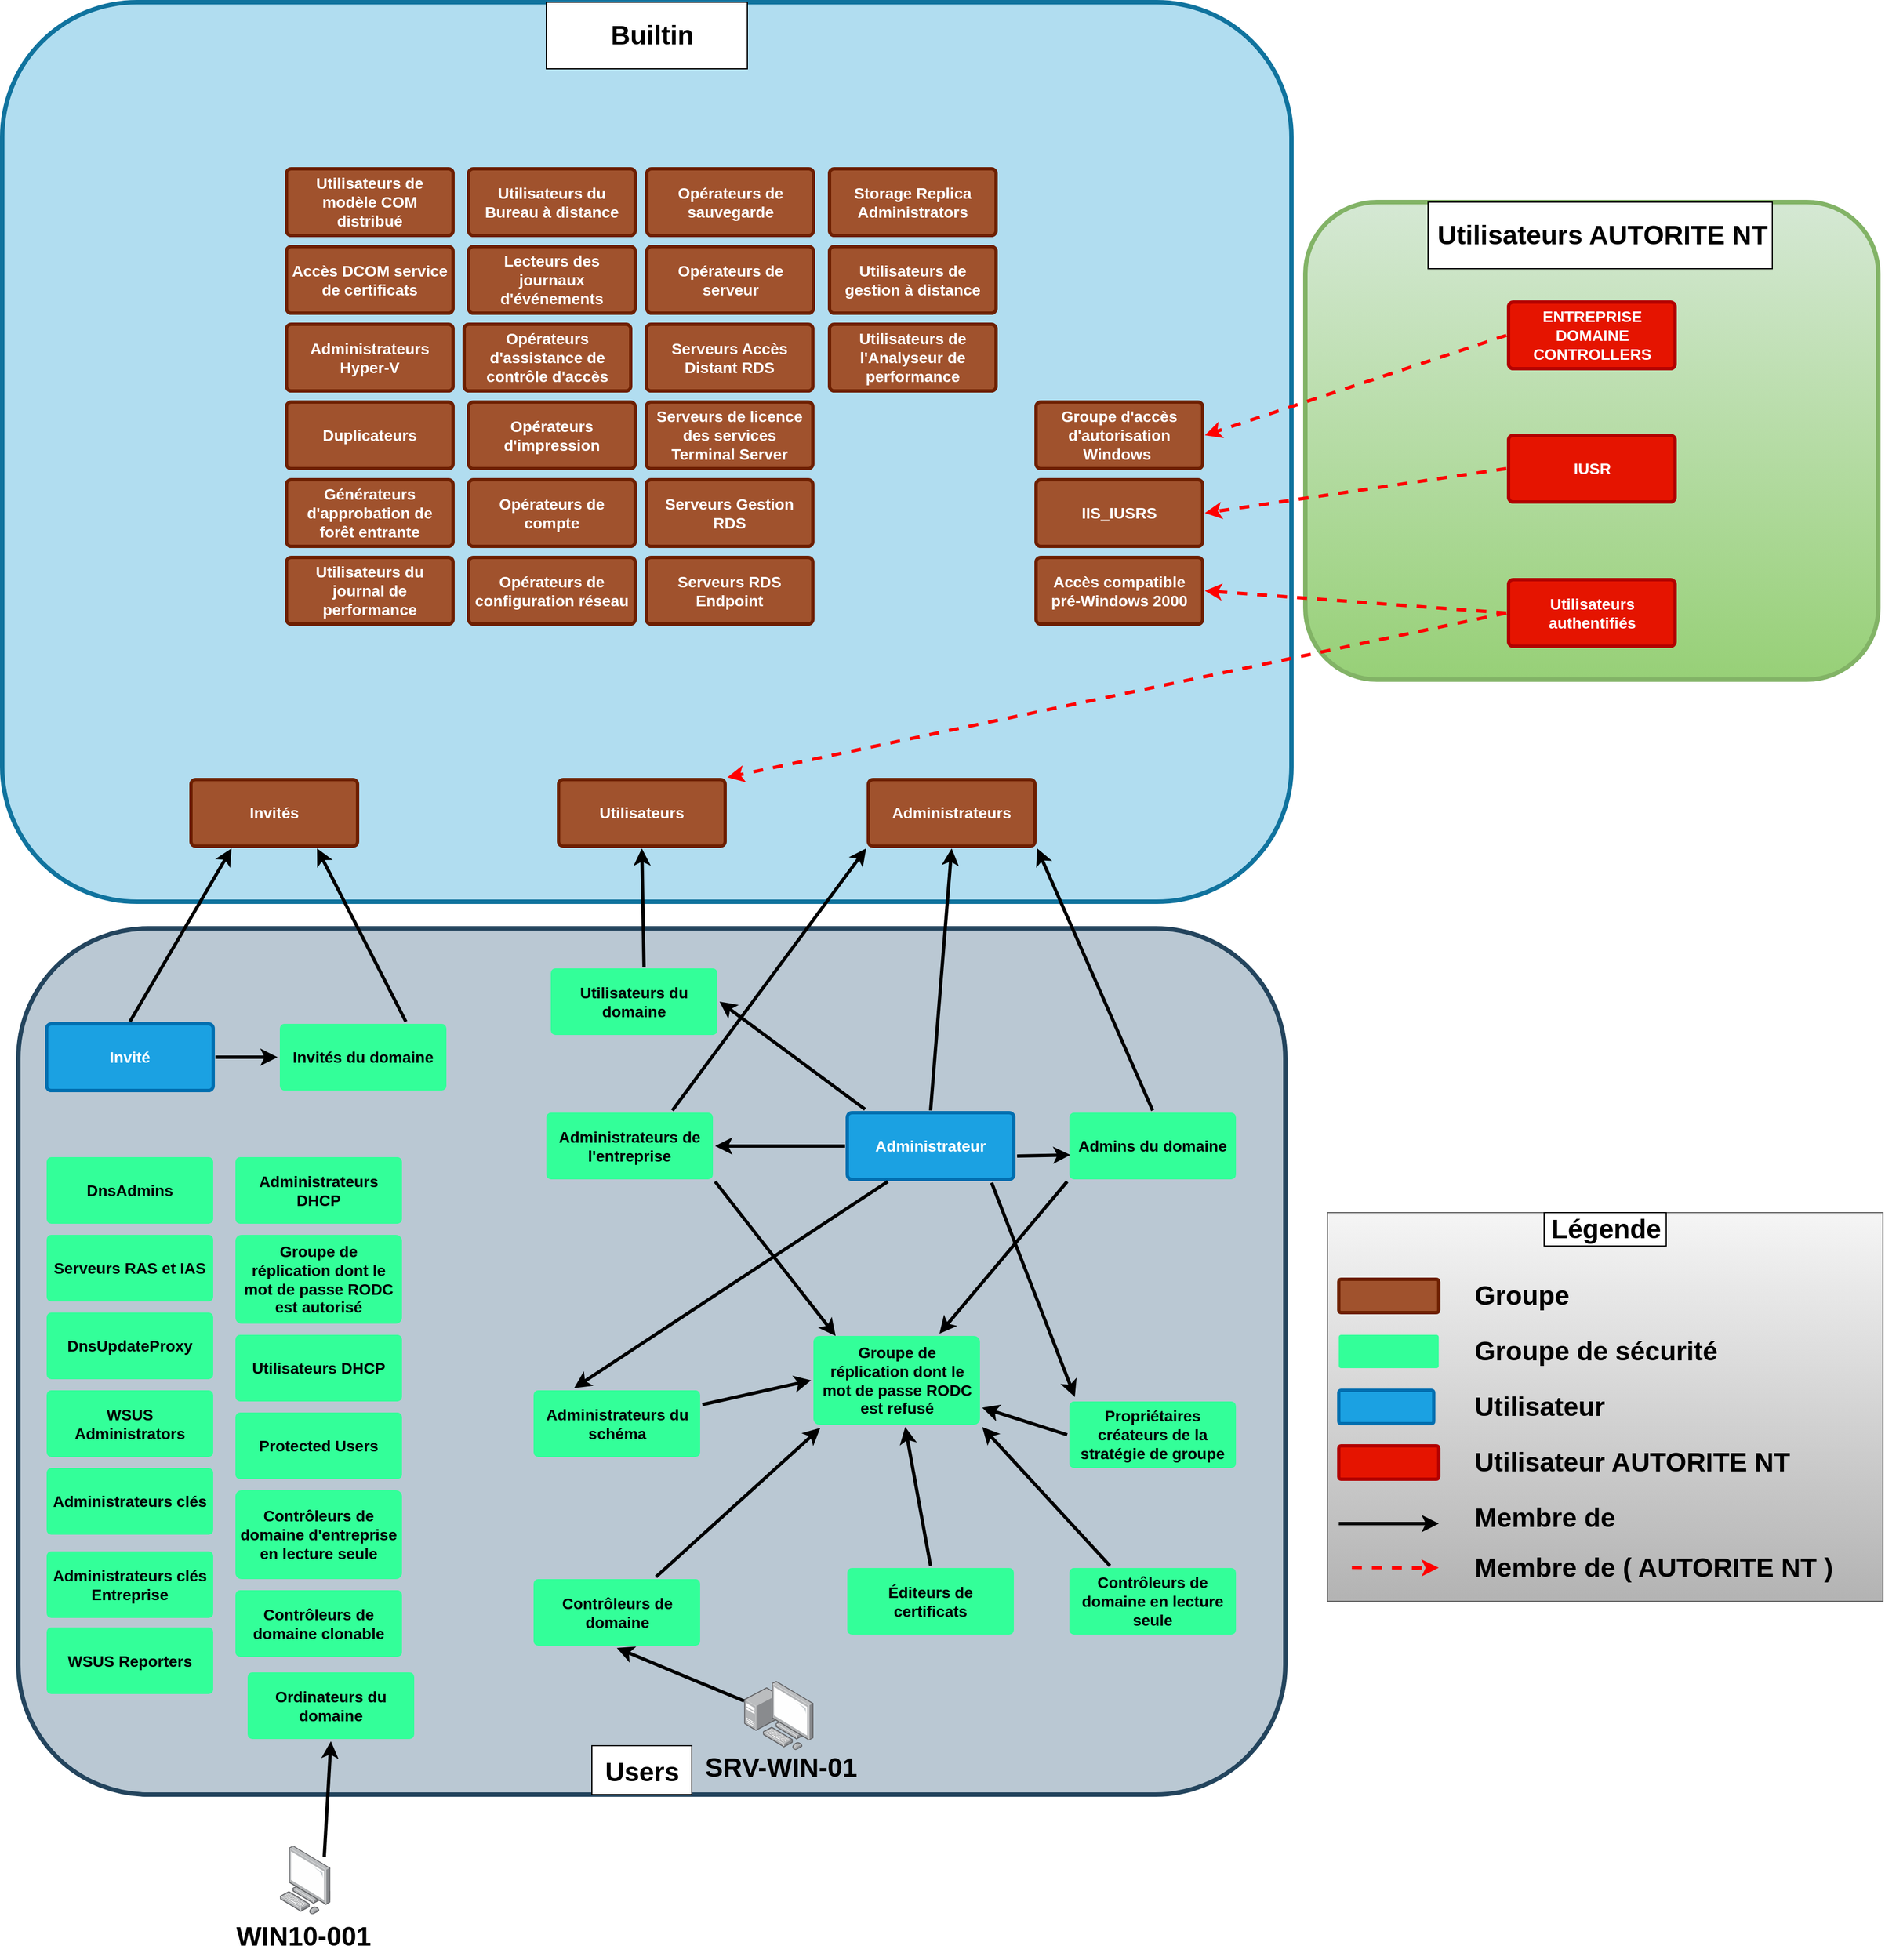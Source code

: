 <mxfile version="22.1.5" type="github">
  <diagram id="6a731a19-8d31-9384-78a2-239565b7b9f0" name="Page-1">
    <mxGraphModel dx="2252" dy="1154" grid="1" gridSize="10" guides="1" tooltips="1" connect="1" arrows="1" fold="1" page="1" pageScale="1" pageWidth="1169" pageHeight="827" background="none" math="0" shadow="0">
      <root>
        <mxCell id="0" />
        <mxCell id="1" parent="0" />
        <mxCell id="3r1CRgV7TEUkl7Pi6vpK-1880" value="" style="rounded=1;whiteSpace=wrap;html=1;fillColor=#d5e8d4;strokeColor=#82b366;strokeWidth=4;gradientColor=#97d077;" parent="1" vertex="1">
          <mxGeometry x="1182.5" y="220" width="516" height="430" as="geometry" />
        </mxCell>
        <mxCell id="3r1CRgV7TEUkl7Pi6vpK-1844" value="" style="rounded=1;whiteSpace=wrap;html=1;fillColor=#b1ddf0;strokeColor=#10739e;strokeWidth=4;" parent="1" vertex="1">
          <mxGeometry x="9" y="40" width="1161" height="810" as="geometry" />
        </mxCell>
        <mxCell id="3r1CRgV7TEUkl7Pi6vpK-1843" value="" style="rounded=1;whiteSpace=wrap;html=1;fillColor=#bac8d3;strokeColor=#23445d;shadow=0;glass=0;strokeWidth=4;" parent="1" vertex="1">
          <mxGeometry x="23.5" y="874" width="1141" height="780" as="geometry" />
        </mxCell>
        <mxCell id="1755" value="Administrateur" style="rounded=1;whiteSpace=wrap;html=1;shadow=0;labelBackgroundColor=none;strokeColor=#006EAF;strokeWidth=3;fillColor=#1ba1e2;fontFamily=Helvetica;fontSize=14;fontColor=#ffffff;align=center;spacing=5;fontStyle=1;arcSize=7;perimeterSpacing=2;" parent="1" vertex="1">
          <mxGeometry x="770" y="1040" width="150" height="60" as="geometry" />
        </mxCell>
        <mxCell id="3r1CRgV7TEUkl7Pi6vpK-1779" value="Invité" style="rounded=1;whiteSpace=wrap;html=1;shadow=0;labelBackgroundColor=none;strokeColor=#006EAF;strokeWidth=3;fillColor=#1ba1e2;fontFamily=Helvetica;fontSize=14;fontColor=#ffffff;align=center;spacing=5;fontStyle=1;arcSize=7;perimeterSpacing=2;" parent="1" vertex="1">
          <mxGeometry x="49" y="960" width="150" height="60" as="geometry" />
        </mxCell>
        <mxCell id="3r1CRgV7TEUkl7Pi6vpK-1780" value="Administrateurs DHCP" style="rounded=1;whiteSpace=wrap;html=1;shadow=0;labelBackgroundColor=none;strokeColor=none;strokeWidth=3;fillColor=#33FF99;fontFamily=Helvetica;fontSize=14;fontColor=#000000;align=center;spacing=5;fontStyle=1;arcSize=7;perimeterSpacing=2;" parent="1" vertex="1">
          <mxGeometry x="219" y="1080" width="150" height="60" as="geometry" />
        </mxCell>
        <mxCell id="3r1CRgV7TEUkl7Pi6vpK-1781" value="DnsAdmins" style="rounded=1;whiteSpace=wrap;html=1;shadow=0;labelBackgroundColor=none;strokeColor=none;strokeWidth=3;fillColor=#33FF99;fontFamily=Helvetica;fontSize=14;fontColor=#000000;align=center;spacing=5;fontStyle=1;arcSize=7;perimeterSpacing=2;" parent="1" vertex="1">
          <mxGeometry x="49" y="1080" width="150" height="60" as="geometry" />
        </mxCell>
        <mxCell id="3r1CRgV7TEUkl7Pi6vpK-1782" value="Éditeurs de certificats" style="rounded=1;whiteSpace=wrap;html=1;shadow=0;labelBackgroundColor=none;strokeColor=none;strokeWidth=3;fillColor=#33FF99;fontFamily=Helvetica;fontSize=14;fontColor=#000000;align=center;spacing=5;fontStyle=1;arcSize=7;perimeterSpacing=2;" parent="1" vertex="1">
          <mxGeometry x="770" y="1450" width="150" height="60" as="geometry" />
        </mxCell>
        <mxCell id="3r1CRgV7TEUkl7Pi6vpK-1783" value="Groupe de réplication dont le mot de passe RODC est autorisé" style="rounded=1;whiteSpace=wrap;html=1;shadow=0;labelBackgroundColor=none;strokeColor=none;strokeWidth=3;fillColor=#33FF99;fontFamily=Helvetica;fontSize=14;fontColor=#000000;align=center;spacing=5;fontStyle=1;arcSize=7;perimeterSpacing=2;verticalAlign=middle;" parent="1" vertex="1">
          <mxGeometry x="219" y="1150" width="150" height="80" as="geometry" />
        </mxCell>
        <mxCell id="3r1CRgV7TEUkl7Pi6vpK-1786" value="Utilisateurs DHCP" style="rounded=1;whiteSpace=wrap;html=1;shadow=0;labelBackgroundColor=none;strokeColor=none;strokeWidth=3;fillColor=#33FF99;fontFamily=Helvetica;fontSize=14;fontColor=#000000;align=center;spacing=5;fontStyle=1;arcSize=7;perimeterSpacing=2;" parent="1" vertex="1">
          <mxGeometry x="219" y="1240" width="150" height="60" as="geometry" />
        </mxCell>
        <mxCell id="3r1CRgV7TEUkl7Pi6vpK-1790" value="Admins du domaine" style="rounded=1;whiteSpace=wrap;html=1;shadow=0;labelBackgroundColor=none;strokeColor=none;strokeWidth=3;fillColor=#33FF99;fontFamily=Helvetica;fontSize=14;fontColor=#000000;align=center;spacing=5;fontStyle=1;arcSize=7;perimeterSpacing=2;" parent="1" vertex="1">
          <mxGeometry x="970" y="1040" width="150" height="60" as="geometry" />
        </mxCell>
        <mxCell id="3r1CRgV7TEUkl7Pi6vpK-1799" value="Protected Users" style="rounded=1;whiteSpace=wrap;html=1;shadow=0;labelBackgroundColor=none;strokeColor=none;strokeWidth=3;fillColor=#33FF99;fontFamily=Helvetica;fontSize=14;fontColor=#000000;align=center;spacing=5;fontStyle=1;arcSize=7;perimeterSpacing=2;" parent="1" vertex="1">
          <mxGeometry x="219" y="1310" width="150" height="60" as="geometry" />
        </mxCell>
        <mxCell id="3r1CRgV7TEUkl7Pi6vpK-1800" value="Utilisateurs du domaine" style="rounded=1;whiteSpace=wrap;html=1;shadow=0;labelBackgroundColor=none;strokeColor=none;strokeWidth=3;fillColor=#33FF99;fontFamily=Helvetica;fontSize=14;fontColor=#000000;align=center;spacing=5;fontStyle=1;arcSize=7;perimeterSpacing=2;" parent="1" vertex="1">
          <mxGeometry x="503" y="910" width="150" height="60" as="geometry" />
        </mxCell>
        <mxCell id="3r1CRgV7TEUkl7Pi6vpK-1802" value="Administrateurs de l&#39;entreprise" style="rounded=1;whiteSpace=wrap;html=1;shadow=0;labelBackgroundColor=none;strokeColor=none;strokeWidth=3;fillColor=#33FF99;fontFamily=Helvetica;fontSize=14;fontColor=#000000;align=center;spacing=5;fontStyle=1;arcSize=7;perimeterSpacing=2;" parent="1" vertex="1">
          <mxGeometry x="499" y="1040" width="150" height="60" as="geometry" />
        </mxCell>
        <mxCell id="3r1CRgV7TEUkl7Pi6vpK-1803" value="Administrateurs du schéma" style="rounded=1;whiteSpace=wrap;html=1;shadow=0;labelBackgroundColor=none;strokeColor=none;strokeWidth=3;fillColor=#33FF99;fontFamily=Helvetica;fontSize=14;fontColor=#000000;align=center;spacing=5;fontStyle=1;arcSize=7;perimeterSpacing=2;" parent="1" vertex="1">
          <mxGeometry x="487.5" y="1290" width="150" height="60" as="geometry" />
        </mxCell>
        <mxCell id="3r1CRgV7TEUkl7Pi6vpK-1804" value="Contrôleurs de domaine d&#39;entreprise en lecture seule" style="rounded=1;whiteSpace=wrap;html=1;shadow=0;labelBackgroundColor=none;strokeColor=none;strokeWidth=3;fillColor=#33FF99;fontFamily=Helvetica;fontSize=14;fontColor=#000000;align=center;spacing=5;fontStyle=1;arcSize=7;perimeterSpacing=2;" parent="1" vertex="1">
          <mxGeometry x="219" y="1380" width="150" height="80" as="geometry" />
        </mxCell>
        <mxCell id="3r1CRgV7TEUkl7Pi6vpK-1805" value="Contrôleurs de domaine" style="rounded=1;whiteSpace=wrap;html=1;shadow=0;labelBackgroundColor=none;strokeColor=none;strokeWidth=3;fillColor=#33FF99;fontFamily=Helvetica;fontSize=14;fontColor=#000000;align=center;spacing=5;fontStyle=1;arcSize=7;perimeterSpacing=2;" parent="1" vertex="1">
          <mxGeometry x="487.5" y="1460" width="150" height="60" as="geometry" />
        </mxCell>
        <mxCell id="3r1CRgV7TEUkl7Pi6vpK-1806" value="Contrôleurs de domaine clonable" style="rounded=1;whiteSpace=wrap;html=1;shadow=0;labelBackgroundColor=none;strokeColor=none;strokeWidth=3;fillColor=#33FF99;fontFamily=Helvetica;fontSize=14;fontColor=#000000;align=center;spacing=5;fontStyle=1;arcSize=7;perimeterSpacing=2;" parent="1" vertex="1">
          <mxGeometry x="219" y="1470" width="150" height="60" as="geometry" />
        </mxCell>
        <mxCell id="3r1CRgV7TEUkl7Pi6vpK-1809" value="" style="endArrow=classic;html=1;rounded=0;exitX=0.5;exitY=0;exitDx=0;exitDy=0;fontSize=18;strokeWidth=3;" parent="1" source="3r1CRgV7TEUkl7Pi6vpK-1782" target="3r1CRgV7TEUkl7Pi6vpK-1784" edge="1">
          <mxGeometry width="50" height="50" relative="1" as="geometry">
            <mxPoint x="109" y="1790" as="sourcePoint" />
            <mxPoint x="159" y="1740" as="targetPoint" />
          </mxGeometry>
        </mxCell>
        <mxCell id="3r1CRgV7TEUkl7Pi6vpK-1810" value="Utilisateurs" style="rounded=1;whiteSpace=wrap;html=1;shadow=0;labelBackgroundColor=none;strokeColor=#6D1F00;strokeWidth=3;fillColor=#a0522d;fontFamily=Helvetica;fontSize=14;align=center;spacing=5;fontStyle=1;arcSize=7;perimeterSpacing=2;fontColor=#ffffff;" parent="1" vertex="1">
          <mxGeometry x="510" y="740" width="150" height="60" as="geometry" />
        </mxCell>
        <mxCell id="3r1CRgV7TEUkl7Pi6vpK-1811" value="" style="endArrow=classic;html=1;rounded=0;fontSize=18;strokeWidth=3;entryX=0.5;entryY=1;entryDx=0;entryDy=0;exitX=0.558;exitY=0.017;exitDx=0;exitDy=0;exitPerimeter=0;" parent="1" source="3r1CRgV7TEUkl7Pi6vpK-1800" target="3r1CRgV7TEUkl7Pi6vpK-1810" edge="1">
          <mxGeometry width="50" height="50" relative="1" as="geometry">
            <mxPoint x="-276" y="1778" as="sourcePoint" />
            <mxPoint x="-211" y="1747.5" as="targetPoint" />
          </mxGeometry>
        </mxCell>
        <mxCell id="3r1CRgV7TEUkl7Pi6vpK-1813" value="" style="endArrow=classic;html=1;rounded=0;exitX=0.25;exitY=0;exitDx=0;exitDy=0;fontSize=18;strokeWidth=3;entryX=1;entryY=1;entryDx=0;entryDy=0;" parent="1" source="3r1CRgV7TEUkl7Pi6vpK-1840" target="3r1CRgV7TEUkl7Pi6vpK-1784" edge="1">
          <mxGeometry width="50" height="50" relative="1" as="geometry">
            <mxPoint x="845.5" y="1458" as="sourcePoint" />
            <mxPoint x="549" y="1427.5" as="targetPoint" />
          </mxGeometry>
        </mxCell>
        <mxCell id="3r1CRgV7TEUkl7Pi6vpK-1817" value="" style="endArrow=classic;html=1;rounded=0;fontSize=18;strokeWidth=3;entryX=0.053;entryY=1.011;entryDx=0;entryDy=0;entryPerimeter=0;" parent="1" source="3r1CRgV7TEUkl7Pi6vpK-1805" target="3r1CRgV7TEUkl7Pi6vpK-1784" edge="1">
          <mxGeometry width="50" height="50" relative="1" as="geometry">
            <mxPoint x="544" y="1402" as="sourcePoint" />
            <mxPoint x="659" y="1360" as="targetPoint" />
          </mxGeometry>
        </mxCell>
        <mxCell id="3r1CRgV7TEUkl7Pi6vpK-1818" value="Administrateurs" style="rounded=1;whiteSpace=wrap;html=1;shadow=0;labelBackgroundColor=none;strokeColor=#6D1F00;strokeWidth=3;fillColor=#a0522d;fontFamily=Helvetica;fontSize=14;align=center;spacing=5;fontStyle=1;arcSize=7;perimeterSpacing=2;fontColor=#ffffff;" parent="1" vertex="1">
          <mxGeometry x="789" y="740" width="150" height="60" as="geometry" />
        </mxCell>
        <mxCell id="3r1CRgV7TEUkl7Pi6vpK-1819" value="" style="endArrow=classic;html=1;rounded=0;exitX=0.5;exitY=0;exitDx=0;exitDy=0;fontSize=18;strokeWidth=3;entryX=1;entryY=1;entryDx=0;entryDy=0;" parent="1" source="3r1CRgV7TEUkl7Pi6vpK-1790" target="3r1CRgV7TEUkl7Pi6vpK-1818" edge="1">
          <mxGeometry width="50" height="50" relative="1" as="geometry">
            <mxPoint x="897" y="1085" as="sourcePoint" />
            <mxPoint x="739" y="1020" as="targetPoint" />
          </mxGeometry>
        </mxCell>
        <mxCell id="3r1CRgV7TEUkl7Pi6vpK-1820" value="" style="endArrow=classic;html=1;rounded=0;exitX=0;exitY=1;exitDx=0;exitDy=0;fontSize=18;strokeWidth=3;entryX=0.75;entryY=0;entryDx=0;entryDy=0;" parent="1" source="3r1CRgV7TEUkl7Pi6vpK-1790" target="3r1CRgV7TEUkl7Pi6vpK-1784" edge="1">
          <mxGeometry width="50" height="50" relative="1" as="geometry">
            <mxPoint x="917" y="1172" as="sourcePoint" />
            <mxPoint x="751" y="1140" as="targetPoint" />
          </mxGeometry>
        </mxCell>
        <mxCell id="3r1CRgV7TEUkl7Pi6vpK-1821" value="" style="endArrow=classic;html=1;rounded=0;fontSize=18;strokeWidth=3;entryX=0;entryY=0.5;entryDx=0;entryDy=0;" parent="1" source="3r1CRgV7TEUkl7Pi6vpK-1803" target="3r1CRgV7TEUkl7Pi6vpK-1784" edge="1">
          <mxGeometry width="50" height="50" relative="1" as="geometry">
            <mxPoint x="322" y="1462" as="sourcePoint" />
            <mxPoint x="559" y="1340" as="targetPoint" />
          </mxGeometry>
        </mxCell>
        <mxCell id="3r1CRgV7TEUkl7Pi6vpK-1822" value="" style="endArrow=classic;html=1;rounded=0;fontSize=18;strokeWidth=3;exitX=0.75;exitY=0;exitDx=0;exitDy=0;entryX=0;entryY=1;entryDx=0;entryDy=0;" parent="1" source="3r1CRgV7TEUkl7Pi6vpK-1802" target="3r1CRgV7TEUkl7Pi6vpK-1818" edge="1">
          <mxGeometry width="50" height="50" relative="1" as="geometry">
            <mxPoint x="832" y="1038" as="sourcePoint" />
            <mxPoint x="714" y="950" as="targetPoint" />
          </mxGeometry>
        </mxCell>
        <mxCell id="3r1CRgV7TEUkl7Pi6vpK-1823" value="" style="endArrow=classic;html=1;rounded=0;exitX=1;exitY=1;exitDx=0;exitDy=0;fontSize=18;strokeWidth=3;entryX=0.143;entryY=0.024;entryDx=0;entryDy=0;entryPerimeter=0;" parent="1" source="3r1CRgV7TEUkl7Pi6vpK-1802" target="3r1CRgV7TEUkl7Pi6vpK-1784" edge="1">
          <mxGeometry width="50" height="50" relative="1" as="geometry">
            <mxPoint x="825" y="1100" as="sourcePoint" />
            <mxPoint x="649" y="1256" as="targetPoint" />
          </mxGeometry>
        </mxCell>
        <mxCell id="3r1CRgV7TEUkl7Pi6vpK-1824" value="" style="endArrow=classic;html=1;rounded=0;exitX=0.5;exitY=0;exitDx=0;exitDy=0;fontSize=18;strokeWidth=3;entryX=0.25;entryY=1;entryDx=0;entryDy=0;" parent="1" source="3r1CRgV7TEUkl7Pi6vpK-1779" target="3r1CRgV7TEUkl7Pi6vpK-1828" edge="1">
          <mxGeometry width="50" height="50" relative="1" as="geometry">
            <mxPoint x="163" y="1130" as="sourcePoint" />
            <mxPoint x="279" y="964" as="targetPoint" />
          </mxGeometry>
        </mxCell>
        <mxCell id="3r1CRgV7TEUkl7Pi6vpK-1827" value="Invités du domaine" style="rounded=1;whiteSpace=wrap;html=1;shadow=0;labelBackgroundColor=none;strokeColor=none;strokeWidth=3;fillColor=#33FF99;fontFamily=Helvetica;fontSize=14;fontColor=#000000;align=center;spacing=5;fontStyle=1;arcSize=7;perimeterSpacing=2;" parent="1" vertex="1">
          <mxGeometry x="259" y="960" width="150" height="60" as="geometry" />
        </mxCell>
        <mxCell id="3r1CRgV7TEUkl7Pi6vpK-1828" value="Invités" style="rounded=1;whiteSpace=wrap;html=1;shadow=0;labelBackgroundColor=none;strokeColor=#6D1F00;strokeWidth=3;fillColor=#a0522d;fontFamily=Helvetica;fontSize=14;align=center;spacing=5;fontStyle=1;arcSize=7;perimeterSpacing=2;fontColor=#ffffff;" parent="1" vertex="1">
          <mxGeometry x="179" y="740" width="150" height="60" as="geometry" />
        </mxCell>
        <mxCell id="3r1CRgV7TEUkl7Pi6vpK-1829" value="" style="endArrow=classic;html=1;rounded=0;exitX=0.75;exitY=0;exitDx=0;exitDy=0;fontSize=18;strokeWidth=3;entryX=0.75;entryY=1;entryDx=0;entryDy=0;" parent="1" source="3r1CRgV7TEUkl7Pi6vpK-1827" target="3r1CRgV7TEUkl7Pi6vpK-1828" edge="1">
          <mxGeometry width="50" height="50" relative="1" as="geometry">
            <mxPoint x="585" y="925" as="sourcePoint" />
            <mxPoint x="519" y="920" as="targetPoint" />
          </mxGeometry>
        </mxCell>
        <mxCell id="3r1CRgV7TEUkl7Pi6vpK-1832" value="" style="endArrow=classic;html=1;rounded=0;exitX=1;exitY=0.5;exitDx=0;exitDy=0;fontSize=18;strokeWidth=3;entryX=0;entryY=0.5;entryDx=0;entryDy=0;" parent="1" source="3r1CRgV7TEUkl7Pi6vpK-1779" target="3r1CRgV7TEUkl7Pi6vpK-1827" edge="1">
          <mxGeometry width="50" height="50" relative="1" as="geometry">
            <mxPoint x="81" y="1030" as="sourcePoint" />
            <mxPoint x="207" y="1044" as="targetPoint" />
          </mxGeometry>
        </mxCell>
        <mxCell id="3r1CRgV7TEUkl7Pi6vpK-1834" value="" style="endArrow=classic;html=1;rounded=0;fontSize=18;strokeWidth=3;entryX=0.5;entryY=1;entryDx=0;entryDy=0;exitX=0.5;exitY=0;exitDx=0;exitDy=0;" parent="1" source="1755" target="3r1CRgV7TEUkl7Pi6vpK-1818" edge="1">
          <mxGeometry width="50" height="50" relative="1" as="geometry">
            <mxPoint x="621" y="1040" as="sourcePoint" />
            <mxPoint x="579" y="944" as="targetPoint" />
          </mxGeometry>
        </mxCell>
        <mxCell id="3r1CRgV7TEUkl7Pi6vpK-1835" value="" style="endArrow=classic;html=1;rounded=0;fontSize=18;strokeWidth=3;exitX=0;exitY=0.5;exitDx=0;exitDy=0;" parent="1" source="3r1CRgV7TEUkl7Pi6vpK-1839" target="3r1CRgV7TEUkl7Pi6vpK-1784" edge="1">
          <mxGeometry width="50" height="50" relative="1" as="geometry">
            <mxPoint x="997.0" y="1428.784" as="sourcePoint" />
            <mxPoint x="729" y="1310" as="targetPoint" />
          </mxGeometry>
        </mxCell>
        <mxCell id="3r1CRgV7TEUkl7Pi6vpK-1784" value="Groupe de réplication dont le mot de passe RODC est refusé" style="rounded=1;whiteSpace=wrap;html=1;shadow=0;labelBackgroundColor=none;strokeColor=none;strokeWidth=3;fillColor=#33FF99;fontFamily=Helvetica;fontSize=14;fontColor=#000000;align=center;spacing=5;fontStyle=1;arcSize=7;perimeterSpacing=2;verticalAlign=middle;" parent="1" vertex="1">
          <mxGeometry x="739.5" y="1241" width="150" height="80" as="geometry" />
        </mxCell>
        <mxCell id="3r1CRgV7TEUkl7Pi6vpK-1836" value="" style="endArrow=classic;html=1;rounded=0;fontSize=18;strokeWidth=3;entryX=1;entryY=0.5;entryDx=0;entryDy=0;exitX=0;exitY=0.5;exitDx=0;exitDy=0;" parent="1" source="1755" target="3r1CRgV7TEUkl7Pi6vpK-1802" edge="1">
          <mxGeometry width="50" height="50" relative="1" as="geometry">
            <mxPoint x="780" y="1070" as="sourcePoint" />
            <mxPoint x="700" y="1070" as="targetPoint" />
          </mxGeometry>
        </mxCell>
        <mxCell id="3r1CRgV7TEUkl7Pi6vpK-1837" value="" style="endArrow=classic;html=1;rounded=0;fontSize=18;strokeWidth=3;entryX=0.25;entryY=0;entryDx=0;entryDy=0;exitX=0.25;exitY=1;exitDx=0;exitDy=0;" parent="1" source="1755" target="3r1CRgV7TEUkl7Pi6vpK-1803" edge="1">
          <mxGeometry width="50" height="50" relative="1" as="geometry">
            <mxPoint x="524" y="1048" as="sourcePoint" />
            <mxPoint x="647" y="952" as="targetPoint" />
          </mxGeometry>
        </mxCell>
        <mxCell id="3r1CRgV7TEUkl7Pi6vpK-1838" value="" style="endArrow=classic;html=1;rounded=0;fontSize=18;strokeWidth=3;entryX=0.045;entryY=-0.031;entryDx=0;entryDy=0;exitX=0.857;exitY=1.016;exitDx=0;exitDy=0;exitPerimeter=0;entryPerimeter=0;" parent="1" source="1755" target="3r1CRgV7TEUkl7Pi6vpK-1839" edge="1">
          <mxGeometry width="50" height="50" relative="1" as="geometry">
            <mxPoint x="904.622" y="1115.744" as="sourcePoint" />
            <mxPoint x="1001.5" y="1272" as="targetPoint" />
            <Array as="points" />
          </mxGeometry>
        </mxCell>
        <mxCell id="3r1CRgV7TEUkl7Pi6vpK-1839" value="Propriétaires créateurs de la stratégie de groupe" style="rounded=1;whiteSpace=wrap;html=1;shadow=0;labelBackgroundColor=none;strokeColor=none;strokeWidth=3;fillColor=#33FF99;fontFamily=Helvetica;fontSize=14;fontColor=#000000;align=center;spacing=5;fontStyle=1;arcSize=7;perimeterSpacing=2;" parent="1" vertex="1">
          <mxGeometry x="970" y="1300" width="150" height="60" as="geometry" />
        </mxCell>
        <mxCell id="3r1CRgV7TEUkl7Pi6vpK-1840" value="Contrôleurs de domaine en lecture seule" style="rounded=1;whiteSpace=wrap;html=1;shadow=0;labelBackgroundColor=none;strokeColor=none;strokeWidth=3;fillColor=#33FF99;fontFamily=Helvetica;fontSize=14;fontColor=#000000;align=center;spacing=5;fontStyle=1;arcSize=7;perimeterSpacing=2;" parent="1" vertex="1">
          <mxGeometry x="970" y="1450" width="150" height="60" as="geometry" />
        </mxCell>
        <mxCell id="3r1CRgV7TEUkl7Pi6vpK-1842" value="" style="endArrow=classic;html=1;rounded=0;fontSize=18;strokeWidth=3;entryX=1;entryY=0.5;entryDx=0;entryDy=0;exitX=0.117;exitY=-0.016;exitDx=0;exitDy=0;exitPerimeter=0;" parent="1" source="1755" target="3r1CRgV7TEUkl7Pi6vpK-1800" edge="1">
          <mxGeometry width="50" height="50" relative="1" as="geometry">
            <mxPoint x="289" y="1066" as="sourcePoint" />
            <mxPoint x="412" y="970" as="targetPoint" />
          </mxGeometry>
        </mxCell>
        <mxCell id="3r1CRgV7TEUkl7Pi6vpK-1846" value="" style="rounded=0;whiteSpace=wrap;html=1;" parent="1" vertex="1">
          <mxGeometry x="540" y="1610" width="90" height="44" as="geometry" />
        </mxCell>
        <mxCell id="3r1CRgV7TEUkl7Pi6vpK-1845" value="&lt;blockquote style=&quot;margin: 0 0 0 40px; border: none; padding: 0px;&quot;&gt;Users&lt;/blockquote&gt;" style="text;strokeColor=none;fillColor=none;html=1;fontSize=24;fontStyle=1;verticalAlign=middle;align=left;" parent="1" vertex="1">
          <mxGeometry x="510" y="1614" width="120" height="40" as="geometry" />
        </mxCell>
        <mxCell id="3r1CRgV7TEUkl7Pi6vpK-1847" value="" style="rounded=0;whiteSpace=wrap;html=1;" parent="1" vertex="1">
          <mxGeometry x="499" y="40" width="181" height="60" as="geometry" />
        </mxCell>
        <mxCell id="3r1CRgV7TEUkl7Pi6vpK-1848" value="Builtin" style="text;strokeColor=none;fillColor=none;html=1;fontSize=24;fontStyle=1;verticalAlign=middle;align=center;" parent="1" vertex="1">
          <mxGeometry x="544" y="50" width="100" height="40" as="geometry" />
        </mxCell>
        <mxCell id="3r1CRgV7TEUkl7Pi6vpK-1850" value="Accès DCOM service de certificats" style="rounded=1;whiteSpace=wrap;html=1;shadow=0;labelBackgroundColor=none;strokeColor=#6D1F00;strokeWidth=3;fillColor=#a0522d;fontFamily=Helvetica;fontSize=14;align=center;spacing=5;fontStyle=1;arcSize=7;perimeterSpacing=2;fontColor=#ffffff;" parent="1" vertex="1">
          <mxGeometry x="265" y="260" width="150" height="60" as="geometry" />
        </mxCell>
        <mxCell id="3r1CRgV7TEUkl7Pi6vpK-1852" value="Administrateurs Hyper-V" style="rounded=1;whiteSpace=wrap;html=1;shadow=0;labelBackgroundColor=none;strokeColor=#6D1F00;strokeWidth=3;fillColor=#a0522d;fontFamily=Helvetica;fontSize=14;align=center;spacing=5;fontStyle=1;arcSize=7;perimeterSpacing=2;fontColor=#ffffff;" parent="1" vertex="1">
          <mxGeometry x="265" y="330" width="150" height="60" as="geometry" />
        </mxCell>
        <mxCell id="3r1CRgV7TEUkl7Pi6vpK-1853" value="Duplicateurs" style="rounded=1;whiteSpace=wrap;html=1;shadow=0;labelBackgroundColor=none;strokeColor=#6D1F00;strokeWidth=3;fillColor=#a0522d;fontFamily=Helvetica;fontSize=14;align=center;spacing=5;fontStyle=1;arcSize=7;perimeterSpacing=2;fontColor=#ffffff;" parent="1" vertex="1">
          <mxGeometry x="265" y="400" width="150" height="60" as="geometry" />
        </mxCell>
        <mxCell id="3r1CRgV7TEUkl7Pi6vpK-1854" value="Générateurs d&#39;approbation de forêt entrante" style="rounded=1;whiteSpace=wrap;html=1;shadow=0;labelBackgroundColor=none;strokeColor=#6D1F00;strokeWidth=3;fillColor=#a0522d;fontFamily=Helvetica;fontSize=14;align=center;spacing=5;fontStyle=1;arcSize=7;perimeterSpacing=2;fontColor=#ffffff;" parent="1" vertex="1">
          <mxGeometry x="265" y="470" width="150" height="60" as="geometry" />
        </mxCell>
        <mxCell id="3r1CRgV7TEUkl7Pi6vpK-1855" value="Groupe d&#39;accès d&#39;autorisation Windows&amp;nbsp;" style="rounded=1;whiteSpace=wrap;html=1;shadow=0;labelBackgroundColor=none;strokeColor=#6D1F00;strokeWidth=3;fillColor=#a0522d;fontFamily=Helvetica;fontSize=14;align=center;spacing=5;fontStyle=1;arcSize=7;perimeterSpacing=2;fontColor=#ffffff;" parent="1" vertex="1">
          <mxGeometry x="940" y="400" width="150" height="60" as="geometry" />
        </mxCell>
        <mxCell id="3r1CRgV7TEUkl7Pi6vpK-1856" value="IIS_IUSRS" style="rounded=1;whiteSpace=wrap;html=1;shadow=0;labelBackgroundColor=none;strokeColor=#6D1F00;strokeWidth=3;fillColor=#a0522d;fontFamily=Helvetica;fontSize=14;align=center;spacing=5;fontStyle=1;arcSize=7;perimeterSpacing=2;fontColor=#ffffff;" parent="1" vertex="1">
          <mxGeometry x="940" y="470" width="150" height="60" as="geometry" />
        </mxCell>
        <mxCell id="3r1CRgV7TEUkl7Pi6vpK-1857" value="Lecteurs des journaux d&#39;événements" style="rounded=1;whiteSpace=wrap;html=1;shadow=0;labelBackgroundColor=none;strokeColor=#6D1F00;strokeWidth=3;fillColor=#a0522d;fontFamily=Helvetica;fontSize=14;align=center;spacing=5;fontStyle=1;arcSize=7;perimeterSpacing=2;fontColor=#ffffff;" parent="1" vertex="1">
          <mxGeometry x="429" y="260" width="150" height="60" as="geometry" />
        </mxCell>
        <mxCell id="3r1CRgV7TEUkl7Pi6vpK-1858" value="Opérateurs d&#39;assistance de contrôle d&#39;accès" style="rounded=1;whiteSpace=wrap;html=1;shadow=0;labelBackgroundColor=none;strokeColor=#6D1F00;strokeWidth=3;fillColor=#a0522d;fontFamily=Helvetica;fontSize=14;align=center;spacing=5;fontStyle=1;arcSize=7;perimeterSpacing=2;fontColor=#ffffff;" parent="1" vertex="1">
          <mxGeometry x="425" y="330" width="150" height="60" as="geometry" />
        </mxCell>
        <mxCell id="3r1CRgV7TEUkl7Pi6vpK-1859" value="Opérateurs d&#39;impression" style="rounded=1;whiteSpace=wrap;html=1;shadow=0;labelBackgroundColor=none;strokeColor=#6D1F00;strokeWidth=3;fillColor=#a0522d;fontFamily=Helvetica;fontSize=14;align=center;spacing=5;fontStyle=1;arcSize=7;perimeterSpacing=2;fontColor=#ffffff;" parent="1" vertex="1">
          <mxGeometry x="429" y="400" width="150" height="60" as="geometry" />
        </mxCell>
        <mxCell id="3r1CRgV7TEUkl7Pi6vpK-1860" value="Opérateurs de compte" style="rounded=1;whiteSpace=wrap;html=1;shadow=0;labelBackgroundColor=none;strokeColor=#6D1F00;strokeWidth=3;fillColor=#a0522d;fontFamily=Helvetica;fontSize=14;align=center;spacing=5;fontStyle=1;arcSize=7;perimeterSpacing=2;fontColor=#ffffff;" parent="1" vertex="1">
          <mxGeometry x="429" y="470" width="150" height="60" as="geometry" />
        </mxCell>
        <mxCell id="3r1CRgV7TEUkl7Pi6vpK-1861" value="Opérateurs de configuration réseau" style="rounded=1;whiteSpace=wrap;html=1;shadow=0;labelBackgroundColor=none;strokeColor=#6D1F00;strokeWidth=3;fillColor=#a0522d;fontFamily=Helvetica;fontSize=14;align=center;spacing=5;fontStyle=1;arcSize=7;perimeterSpacing=2;fontColor=#ffffff;" parent="1" vertex="1">
          <mxGeometry x="429" y="540" width="150" height="60" as="geometry" />
        </mxCell>
        <mxCell id="3r1CRgV7TEUkl7Pi6vpK-1862" value="Opérateurs de sauvegarde" style="rounded=1;whiteSpace=wrap;html=1;shadow=0;labelBackgroundColor=none;strokeColor=#6D1F00;strokeWidth=3;fillColor=#a0522d;fontFamily=Helvetica;fontSize=14;align=center;spacing=5;fontStyle=1;arcSize=7;perimeterSpacing=2;fontColor=#ffffff;" parent="1" vertex="1">
          <mxGeometry x="589.5" y="190" width="150" height="60" as="geometry" />
        </mxCell>
        <mxCell id="3r1CRgV7TEUkl7Pi6vpK-1863" value="Opérateurs de serveur" style="rounded=1;whiteSpace=wrap;html=1;shadow=0;labelBackgroundColor=none;strokeColor=#6D1F00;strokeWidth=3;fillColor=#a0522d;fontFamily=Helvetica;fontSize=14;align=center;spacing=5;fontStyle=1;arcSize=7;perimeterSpacing=2;fontColor=#ffffff;" parent="1" vertex="1">
          <mxGeometry x="589.5" y="260" width="150" height="60" as="geometry" />
        </mxCell>
        <mxCell id="3r1CRgV7TEUkl7Pi6vpK-1864" value="Serveurs Accès Distant RDS" style="rounded=1;whiteSpace=wrap;html=1;shadow=0;labelBackgroundColor=none;strokeColor=#6D1F00;strokeWidth=3;fillColor=#a0522d;fontFamily=Helvetica;fontSize=14;align=center;spacing=5;fontStyle=1;arcSize=7;perimeterSpacing=2;fontColor=#ffffff;" parent="1" vertex="1">
          <mxGeometry x="589" y="330" width="150" height="60" as="geometry" />
        </mxCell>
        <mxCell id="3r1CRgV7TEUkl7Pi6vpK-1865" value="Serveurs de licence des services Terminal Server" style="rounded=1;whiteSpace=wrap;html=1;shadow=0;labelBackgroundColor=none;strokeColor=#6D1F00;strokeWidth=3;fillColor=#a0522d;fontFamily=Helvetica;fontSize=14;align=center;spacing=5;fontStyle=1;arcSize=7;perimeterSpacing=2;fontColor=#ffffff;" parent="1" vertex="1">
          <mxGeometry x="589" y="400" width="150" height="60" as="geometry" />
        </mxCell>
        <mxCell id="3r1CRgV7TEUkl7Pi6vpK-1866" value="Serveurs Gestion RDS" style="rounded=1;whiteSpace=wrap;html=1;shadow=0;labelBackgroundColor=none;strokeColor=#6D1F00;strokeWidth=3;fillColor=#a0522d;fontFamily=Helvetica;fontSize=14;align=center;spacing=5;fontStyle=1;arcSize=7;perimeterSpacing=2;fontColor=#ffffff;" parent="1" vertex="1">
          <mxGeometry x="589" y="470" width="150" height="60" as="geometry" />
        </mxCell>
        <mxCell id="3r1CRgV7TEUkl7Pi6vpK-1867" value="Serveurs RDS Endpoint" style="rounded=1;whiteSpace=wrap;html=1;shadow=0;labelBackgroundColor=none;strokeColor=#6D1F00;strokeWidth=3;fillColor=#a0522d;fontFamily=Helvetica;fontSize=14;align=center;spacing=5;fontStyle=1;arcSize=7;perimeterSpacing=2;fontColor=#ffffff;" parent="1" vertex="1">
          <mxGeometry x="589" y="540" width="150" height="60" as="geometry" />
        </mxCell>
        <mxCell id="3r1CRgV7TEUkl7Pi6vpK-1868" value="Storage Replica Administrators" style="rounded=1;whiteSpace=wrap;html=1;shadow=0;labelBackgroundColor=none;strokeColor=#6D1F00;strokeWidth=3;fillColor=#a0522d;fontFamily=Helvetica;fontSize=14;align=center;spacing=5;fontStyle=1;arcSize=7;perimeterSpacing=2;fontColor=#ffffff;" parent="1" vertex="1">
          <mxGeometry x="754" y="190" width="150" height="60" as="geometry" />
        </mxCell>
        <mxCell id="3r1CRgV7TEUkl7Pi6vpK-1870" value="Utilisateurs de gestion à distance" style="rounded=1;whiteSpace=wrap;html=1;shadow=0;labelBackgroundColor=none;strokeColor=#6D1F00;strokeWidth=3;fillColor=#a0522d;fontFamily=Helvetica;fontSize=14;align=center;spacing=5;fontStyle=1;arcSize=7;perimeterSpacing=2;fontColor=#ffffff;" parent="1" vertex="1">
          <mxGeometry x="754" y="260" width="150" height="60" as="geometry" />
        </mxCell>
        <mxCell id="3r1CRgV7TEUkl7Pi6vpK-1871" value="Utilisateurs de l&#39;Analyseur de performance" style="rounded=1;whiteSpace=wrap;html=1;shadow=0;labelBackgroundColor=none;strokeColor=#6D1F00;strokeWidth=3;fillColor=#a0522d;fontFamily=Helvetica;fontSize=14;align=center;spacing=5;fontStyle=1;arcSize=7;perimeterSpacing=2;fontColor=#ffffff;" parent="1" vertex="1">
          <mxGeometry x="754" y="330" width="150" height="60" as="geometry" />
        </mxCell>
        <mxCell id="3r1CRgV7TEUkl7Pi6vpK-1872" value="Utilisateurs du Bureau à distance" style="rounded=1;whiteSpace=wrap;html=1;shadow=0;labelBackgroundColor=none;strokeColor=#6D1F00;strokeWidth=3;fillColor=#a0522d;fontFamily=Helvetica;fontSize=14;align=center;spacing=5;fontStyle=1;arcSize=7;perimeterSpacing=2;fontColor=#ffffff;" parent="1" vertex="1">
          <mxGeometry x="429" y="190" width="150" height="60" as="geometry" />
        </mxCell>
        <mxCell id="3r1CRgV7TEUkl7Pi6vpK-1873" value="Utilisateurs du journal de performance" style="rounded=1;whiteSpace=wrap;html=1;shadow=0;labelBackgroundColor=none;strokeColor=#6D1F00;strokeWidth=3;fillColor=#a0522d;fontFamily=Helvetica;fontSize=14;align=center;spacing=5;fontStyle=1;arcSize=7;perimeterSpacing=2;fontColor=#ffffff;" parent="1" vertex="1">
          <mxGeometry x="265" y="540" width="150" height="60" as="geometry" />
        </mxCell>
        <mxCell id="3r1CRgV7TEUkl7Pi6vpK-1874" value="Utilisateurs de modèle COM distribué" style="rounded=1;whiteSpace=wrap;html=1;shadow=0;labelBackgroundColor=none;strokeColor=#6D1F00;strokeWidth=3;fillColor=#a0522d;fontFamily=Helvetica;fontSize=14;align=center;spacing=5;fontStyle=1;arcSize=7;perimeterSpacing=2;fontColor=#ffffff;" parent="1" vertex="1">
          <mxGeometry x="265" y="190" width="150" height="60" as="geometry" />
        </mxCell>
        <mxCell id="3r1CRgV7TEUkl7Pi6vpK-1875" value="ENTREPRISE DOMAINE CONTROLLERS" style="rounded=1;whiteSpace=wrap;html=1;shadow=0;labelBackgroundColor=none;strokeColor=#B20000;strokeWidth=3;fillColor=#e51400;fontFamily=Helvetica;fontSize=14;fontColor=#ffffff;align=center;spacing=5;fontStyle=1;arcSize=7;perimeterSpacing=2;" parent="1" vertex="1">
          <mxGeometry x="1365.5" y="310" width="150" height="60" as="geometry" />
        </mxCell>
        <mxCell id="3r1CRgV7TEUkl7Pi6vpK-1878" value="" style="endArrow=classic;html=1;rounded=0;fontSize=18;strokeWidth=3;entryX=0.019;entryY=0.625;entryDx=0;entryDy=0;exitX=1.006;exitY=0.641;exitDx=0;exitDy=0;entryPerimeter=0;exitPerimeter=0;" parent="1" source="1755" target="3r1CRgV7TEUkl7Pi6vpK-1790" edge="1">
          <mxGeometry width="50" height="50" relative="1" as="geometry">
            <mxPoint x="778" y="1080" as="sourcePoint" />
            <mxPoint x="681" y="1080" as="targetPoint" />
          </mxGeometry>
        </mxCell>
        <mxCell id="3r1CRgV7TEUkl7Pi6vpK-1884" value="" style="endArrow=classic;html=1;rounded=0;exitX=0;exitY=0.5;exitDx=0;exitDy=0;fontSize=18;strokeWidth=3;entryX=1;entryY=0.5;entryDx=0;entryDy=0;dashed=1;strokeColor=#FF0000;" parent="1" source="3r1CRgV7TEUkl7Pi6vpK-1875" target="3r1CRgV7TEUkl7Pi6vpK-1855" edge="1">
          <mxGeometry width="50" height="50" relative="1" as="geometry">
            <mxPoint x="1336" y="360" as="sourcePoint" />
            <mxPoint x="1089" y="430" as="targetPoint" />
          </mxGeometry>
        </mxCell>
        <mxCell id="3r1CRgV7TEUkl7Pi6vpK-1885" value="IUSR" style="rounded=1;whiteSpace=wrap;html=1;shadow=0;labelBackgroundColor=none;strokeColor=#B20000;strokeWidth=3;fillColor=#e51400;fontFamily=Helvetica;fontSize=14;fontColor=#ffffff;align=center;spacing=5;fontStyle=1;arcSize=7;perimeterSpacing=2;" parent="1" vertex="1">
          <mxGeometry x="1365.5" y="430" width="150" height="60" as="geometry" />
        </mxCell>
        <mxCell id="3r1CRgV7TEUkl7Pi6vpK-1889" value="" style="endArrow=classic;html=1;rounded=0;exitX=0;exitY=0.5;exitDx=0;exitDy=0;fontSize=18;strokeWidth=3;entryX=1;entryY=0.5;entryDx=0;entryDy=0;dashed=1;strokeColor=#FF0000;" parent="1" source="3r1CRgV7TEUkl7Pi6vpK-1885" target="3r1CRgV7TEUkl7Pi6vpK-1856" edge="1">
          <mxGeometry width="50" height="50" relative="1" as="geometry">
            <mxPoint x="1336" y="480" as="sourcePoint" />
            <mxPoint x="1089" y="480" as="targetPoint" />
          </mxGeometry>
        </mxCell>
        <mxCell id="3r1CRgV7TEUkl7Pi6vpK-1890" value="Accès compatible pré-Windows 2000" style="rounded=1;whiteSpace=wrap;html=1;shadow=0;labelBackgroundColor=none;strokeColor=#6D1F00;strokeWidth=3;fillColor=#a0522d;fontFamily=Helvetica;fontSize=14;align=center;spacing=5;fontStyle=1;arcSize=7;perimeterSpacing=2;fontColor=#ffffff;" parent="1" vertex="1">
          <mxGeometry x="940" y="540" width="150" height="60" as="geometry" />
        </mxCell>
        <mxCell id="3r1CRgV7TEUkl7Pi6vpK-1891" value="Utilisateurs authentifiés" style="rounded=1;whiteSpace=wrap;html=1;shadow=0;labelBackgroundColor=none;strokeColor=#B20000;strokeWidth=3;fillColor=#e51400;fontFamily=Helvetica;fontSize=14;fontColor=#ffffff;align=center;spacing=5;fontStyle=1;arcSize=7;perimeterSpacing=2;" parent="1" vertex="1">
          <mxGeometry x="1365.5" y="560" width="150" height="60" as="geometry" />
        </mxCell>
        <mxCell id="3r1CRgV7TEUkl7Pi6vpK-1892" value="" style="endArrow=classic;html=1;rounded=0;exitX=0;exitY=0.5;exitDx=0;exitDy=0;fontSize=18;strokeWidth=3;entryX=1;entryY=0.5;entryDx=0;entryDy=0;dashed=1;strokeColor=#FF0000;" parent="1" source="3r1CRgV7TEUkl7Pi6vpK-1891" target="3r1CRgV7TEUkl7Pi6vpK-1890" edge="1">
          <mxGeometry width="50" height="50" relative="1" as="geometry">
            <mxPoint x="1313" y="862" as="sourcePoint" />
            <mxPoint x="1190" y="620" as="targetPoint" />
          </mxGeometry>
        </mxCell>
        <mxCell id="3r1CRgV7TEUkl7Pi6vpK-1893" value="" style="endArrow=classic;html=1;rounded=0;fontSize=18;strokeWidth=3;entryX=1;entryY=0;entryDx=0;entryDy=0;dashed=1;strokeColor=#FF0000;exitX=0;exitY=0.5;exitDx=0;exitDy=0;" parent="1" source="3r1CRgV7TEUkl7Pi6vpK-1891" target="3r1CRgV7TEUkl7Pi6vpK-1810" edge="1">
          <mxGeometry width="50" height="50" relative="1" as="geometry">
            <mxPoint x="1330" y="580" as="sourcePoint" />
            <mxPoint x="1101" y="600" as="targetPoint" />
          </mxGeometry>
        </mxCell>
        <mxCell id="3r1CRgV7TEUkl7Pi6vpK-1894" value="" style="rounded=0;whiteSpace=wrap;html=1;" parent="1" vertex="1">
          <mxGeometry x="1293" y="220" width="310" height="60" as="geometry" />
        </mxCell>
        <mxCell id="3r1CRgV7TEUkl7Pi6vpK-1896" value="" style="rounded=0;whiteSpace=wrap;html=1;fillColor=#f5f5f5;gradientColor=#b3b3b3;strokeColor=#666666;" parent="1" vertex="1">
          <mxGeometry x="1202.38" y="1130" width="500.25" height="350" as="geometry" />
        </mxCell>
        <mxCell id="3r1CRgV7TEUkl7Pi6vpK-1895" value="Utilisateurs AUTORITE NT&amp;nbsp;" style="text;strokeColor=none;fillColor=none;html=1;fontSize=24;fontStyle=1;verticalAlign=middle;align=center;" parent="1" vertex="1">
          <mxGeometry x="1402.5" y="230" width="100" height="40" as="geometry" />
        </mxCell>
        <mxCell id="3r1CRgV7TEUkl7Pi6vpK-1897" value="" style="rounded=0;whiteSpace=wrap;html=1;" parent="1" vertex="1">
          <mxGeometry x="1397.5" y="1130" width="110" height="30" as="geometry" />
        </mxCell>
        <mxCell id="3r1CRgV7TEUkl7Pi6vpK-1898" value="Légende" style="text;strokeColor=none;fillColor=none;html=1;fontSize=24;fontStyle=1;verticalAlign=middle;align=center;" parent="1" vertex="1">
          <mxGeometry x="1402.5" y="1130" width="100" height="30" as="geometry" />
        </mxCell>
        <mxCell id="3r1CRgV7TEUkl7Pi6vpK-1902" value="" style="rounded=1;whiteSpace=wrap;html=1;shadow=0;labelBackgroundColor=none;strokeColor=#6D1F00;strokeWidth=3;fillColor=#a0522d;fontFamily=Helvetica;fontSize=14;align=center;spacing=5;fontStyle=1;arcSize=7;perimeterSpacing=2;fontColor=#ffffff;" parent="1" vertex="1">
          <mxGeometry x="1212.63" y="1190" width="90" height="30" as="geometry" />
        </mxCell>
        <mxCell id="3r1CRgV7TEUkl7Pi6vpK-1903" value="" style="rounded=1;whiteSpace=wrap;html=1;shadow=0;labelBackgroundColor=none;strokeColor=none;strokeWidth=3;fillColor=#33FF99;fontFamily=Helvetica;fontSize=14;fontColor=#000000;align=center;spacing=5;fontStyle=1;arcSize=7;perimeterSpacing=2;" parent="1" vertex="1">
          <mxGeometry x="1212.63" y="1240" width="90" height="30" as="geometry" />
        </mxCell>
        <mxCell id="3r1CRgV7TEUkl7Pi6vpK-1904" value="" style="rounded=1;whiteSpace=wrap;html=1;shadow=0;labelBackgroundColor=none;strokeColor=#006EAF;strokeWidth=3;fillColor=#1ba1e2;fontFamily=Helvetica;fontSize=14;fontColor=#ffffff;align=center;spacing=5;fontStyle=1;arcSize=7;perimeterSpacing=2;" parent="1" vertex="1">
          <mxGeometry x="1212.63" y="1290" width="85.5" height="30" as="geometry" />
        </mxCell>
        <mxCell id="3r1CRgV7TEUkl7Pi6vpK-1905" value="" style="rounded=1;whiteSpace=wrap;html=1;shadow=0;labelBackgroundColor=none;strokeColor=#B20000;strokeWidth=3;fillColor=#e51400;fontFamily=Helvetica;fontSize=14;fontColor=#ffffff;align=center;spacing=5;fontStyle=1;arcSize=7;perimeterSpacing=2;" parent="1" vertex="1">
          <mxGeometry x="1212.63" y="1340" width="90" height="30" as="geometry" />
        </mxCell>
        <mxCell id="3r1CRgV7TEUkl7Pi6vpK-1906" value="" style="endArrow=classic;html=1;rounded=0;fontSize=18;strokeWidth=3;entryX=0.435;entryY=0.614;entryDx=0;entryDy=0;entryPerimeter=0;exitX=0.044;exitY=0.614;exitDx=0;exitDy=0;exitPerimeter=0;" parent="1" edge="1">
          <mxGeometry width="50" height="50" relative="1" as="geometry">
            <mxPoint x="1212.632" y="1410.0" as="sourcePoint" />
            <mxPoint x="1302.757" y="1410.0" as="targetPoint" />
          </mxGeometry>
        </mxCell>
        <mxCell id="3r1CRgV7TEUkl7Pi6vpK-1908" value="" style="endArrow=classic;html=1;rounded=0;fontSize=18;strokeWidth=3;entryX=0.392;entryY=0.682;entryDx=0;entryDy=0;dashed=1;strokeColor=#FF0000;exitX=0.044;exitY=0.913;exitDx=0;exitDy=0;exitPerimeter=0;entryPerimeter=0;" parent="1" source="3r1CRgV7TEUkl7Pi6vpK-1896" edge="1">
          <mxGeometry width="50" height="50" relative="1" as="geometry">
            <mxPoint x="1222.482" y="1449.88" as="sourcePoint" />
            <mxPoint x="1302.626" y="1449.71" as="targetPoint" />
            <Array as="points">
              <mxPoint x="1282.59" y="1450" />
            </Array>
          </mxGeometry>
        </mxCell>
        <mxCell id="3r1CRgV7TEUkl7Pi6vpK-1911" value="Groupe" style="text;strokeColor=none;fillColor=none;html=1;fontSize=24;fontStyle=1;verticalAlign=middle;align=left;" parent="1" vertex="1">
          <mxGeometry x="1332.63" y="1190" width="100" height="30" as="geometry" />
        </mxCell>
        <mxCell id="3r1CRgV7TEUkl7Pi6vpK-1914" value="Groupe de sécurité" style="text;strokeColor=none;fillColor=none;html=1;fontSize=24;fontStyle=1;verticalAlign=middle;align=left;" parent="1" vertex="1">
          <mxGeometry x="1332.63" y="1240" width="100" height="30" as="geometry" />
        </mxCell>
        <mxCell id="3r1CRgV7TEUkl7Pi6vpK-1915" value="Utilisateur" style="text;strokeColor=none;fillColor=none;html=1;fontSize=24;fontStyle=1;verticalAlign=middle;align=left;" parent="1" vertex="1">
          <mxGeometry x="1332.63" y="1290" width="120" height="30" as="geometry" />
        </mxCell>
        <mxCell id="3r1CRgV7TEUkl7Pi6vpK-1916" value="Utilisateur AUTORITE NT" style="text;strokeColor=none;fillColor=none;html=1;fontSize=24;fontStyle=1;verticalAlign=middle;align=left;" parent="1" vertex="1">
          <mxGeometry x="1332.63" y="1340" width="100" height="30" as="geometry" />
        </mxCell>
        <mxCell id="3r1CRgV7TEUkl7Pi6vpK-1917" value="Membre de" style="text;strokeColor=none;fillColor=none;html=1;fontSize=24;fontStyle=1;verticalAlign=middle;align=left;" parent="1" vertex="1">
          <mxGeometry x="1332.63" y="1390" width="100" height="30" as="geometry" />
        </mxCell>
        <mxCell id="3r1CRgV7TEUkl7Pi6vpK-1918" value="Membre de ( AUTORITE NT )&amp;nbsp;&amp;nbsp;" style="text;strokeColor=none;fillColor=none;html=1;fontSize=24;fontStyle=1;verticalAlign=middle;align=left;" parent="1" vertex="1">
          <mxGeometry x="1332.63" y="1435" width="100" height="30" as="geometry" />
        </mxCell>
        <mxCell id="3r1CRgV7TEUkl7Pi6vpK-1919" value="Serveurs RAS et IAS" style="rounded=1;whiteSpace=wrap;html=1;shadow=0;labelBackgroundColor=none;strokeColor=none;strokeWidth=3;fillColor=#33FF99;fontFamily=Helvetica;fontSize=14;fontColor=#000000;align=center;spacing=5;fontStyle=1;arcSize=7;perimeterSpacing=2;" parent="1" vertex="1">
          <mxGeometry x="49" y="1150" width="150" height="60" as="geometry" />
        </mxCell>
        <mxCell id="3r1CRgV7TEUkl7Pi6vpK-1920" value="WSUS Administrators" style="rounded=1;whiteSpace=wrap;html=1;shadow=0;labelBackgroundColor=none;strokeColor=none;strokeWidth=3;fillColor=#33FF99;fontFamily=Helvetica;fontSize=14;fontColor=#000000;align=center;spacing=5;fontStyle=1;arcSize=7;perimeterSpacing=2;" parent="1" vertex="1">
          <mxGeometry x="49" y="1290" width="150" height="60" as="geometry" />
        </mxCell>
        <mxCell id="3r1CRgV7TEUkl7Pi6vpK-1921" value="WSUS Reporters" style="rounded=1;whiteSpace=wrap;html=1;shadow=0;labelBackgroundColor=none;strokeColor=none;strokeWidth=3;fillColor=#33FF99;fontFamily=Helvetica;fontSize=14;fontColor=#000000;align=center;spacing=5;fontStyle=1;arcSize=7;perimeterSpacing=2;" parent="1" vertex="1">
          <mxGeometry x="49" y="1503.5" width="150" height="60" as="geometry" />
        </mxCell>
        <mxCell id="3r1CRgV7TEUkl7Pi6vpK-1922" value="Administrateurs clés" style="rounded=1;whiteSpace=wrap;html=1;shadow=0;labelBackgroundColor=none;strokeColor=none;strokeWidth=3;fillColor=#33FF99;fontFamily=Helvetica;fontSize=14;fontColor=#000000;align=center;spacing=5;fontStyle=1;arcSize=7;perimeterSpacing=2;" parent="1" vertex="1">
          <mxGeometry x="49" y="1360" width="150" height="60" as="geometry" />
        </mxCell>
        <mxCell id="3r1CRgV7TEUkl7Pi6vpK-1923" value="DnsUpdateProxy" style="rounded=1;whiteSpace=wrap;html=1;shadow=0;labelBackgroundColor=none;strokeColor=none;strokeWidth=3;fillColor=#33FF99;fontFamily=Helvetica;fontSize=14;fontColor=#000000;align=center;spacing=5;fontStyle=1;arcSize=7;perimeterSpacing=2;" parent="1" vertex="1">
          <mxGeometry x="49" y="1220" width="150" height="60" as="geometry" />
        </mxCell>
        <mxCell id="3r1CRgV7TEUkl7Pi6vpK-1924" value="Ordinateurs du domaine" style="rounded=1;whiteSpace=wrap;html=1;shadow=0;labelBackgroundColor=none;strokeColor=none;strokeWidth=3;fillColor=#33FF99;fontFamily=Helvetica;fontSize=14;fontColor=#000000;align=center;spacing=5;fontStyle=1;arcSize=7;perimeterSpacing=2;" parent="1" vertex="1">
          <mxGeometry x="230" y="1544" width="150" height="60" as="geometry" />
        </mxCell>
        <mxCell id="3r1CRgV7TEUkl7Pi6vpK-1925" value="Administrateurs clés Entreprise" style="rounded=1;whiteSpace=wrap;html=1;shadow=0;labelBackgroundColor=none;strokeColor=none;strokeWidth=3;fillColor=#33FF99;fontFamily=Helvetica;fontSize=14;fontColor=#000000;align=center;spacing=5;fontStyle=1;arcSize=7;perimeterSpacing=2;" parent="1" vertex="1">
          <mxGeometry x="49" y="1435" width="150" height="60" as="geometry" />
        </mxCell>
        <mxCell id="3Ljso0-X7fbKzvBMs1a--1755" value="" style="endArrow=classic;html=1;rounded=0;fontSize=18;strokeWidth=3;entryX=0.5;entryY=1;entryDx=0;entryDy=0;exitX=0.877;exitY=0.162;exitDx=0;exitDy=0;exitPerimeter=0;" edge="1" parent="1" source="3Ljso0-X7fbKzvBMs1a--1757" target="3r1CRgV7TEUkl7Pi6vpK-1924">
          <mxGeometry width="50" height="50" relative="1" as="geometry">
            <mxPoint x="300" y="1740" as="sourcePoint" />
            <mxPoint x="338" y="1660" as="targetPoint" />
          </mxGeometry>
        </mxCell>
        <mxCell id="3Ljso0-X7fbKzvBMs1a--1757" value="" style="image;points=[];aspect=fixed;html=1;align=center;shadow=0;dashed=0;image=img/lib/allied_telesis/computer_and_terminals/Personal_Computer.svg;" vertex="1" parent="1">
          <mxGeometry x="259" y="1700" width="45.6" height="61.8" as="geometry" />
        </mxCell>
        <mxCell id="3Ljso0-X7fbKzvBMs1a--1758" value="" style="image;points=[];aspect=fixed;html=1;align=center;shadow=0;dashed=0;image=img/lib/allied_telesis/computer_and_terminals/Personal_Computer_with_Server.svg;" vertex="1" parent="1">
          <mxGeometry x="677.1" y="1551.6" width="62.4" height="62.4" as="geometry" />
        </mxCell>
        <mxCell id="3Ljso0-X7fbKzvBMs1a--1759" value="" style="endArrow=classic;html=1;rounded=0;fontSize=18;strokeWidth=3;entryX=0.5;entryY=1;entryDx=0;entryDy=0;" edge="1" parent="1" source="3Ljso0-X7fbKzvBMs1a--1758" target="3r1CRgV7TEUkl7Pi6vpK-1805">
          <mxGeometry width="50" height="50" relative="1" as="geometry">
            <mxPoint x="573" y="1634" as="sourcePoint" />
            <mxPoint x="579" y="1530" as="targetPoint" />
          </mxGeometry>
        </mxCell>
        <mxCell id="3Ljso0-X7fbKzvBMs1a--1760" value="SRV-WIN-01" style="text;strokeColor=none;fillColor=none;html=1;fontSize=24;fontStyle=1;verticalAlign=middle;align=center;" vertex="1" parent="1">
          <mxGeometry x="660" y="1610" width="100" height="40" as="geometry" />
        </mxCell>
        <mxCell id="3Ljso0-X7fbKzvBMs1a--1761" value="WIN10-001" style="text;strokeColor=none;fillColor=none;html=1;fontSize=24;fontStyle=1;verticalAlign=middle;align=center;" vertex="1" parent="1">
          <mxGeometry x="230" y="1761.8" width="100" height="40" as="geometry" />
        </mxCell>
      </root>
    </mxGraphModel>
  </diagram>
</mxfile>
